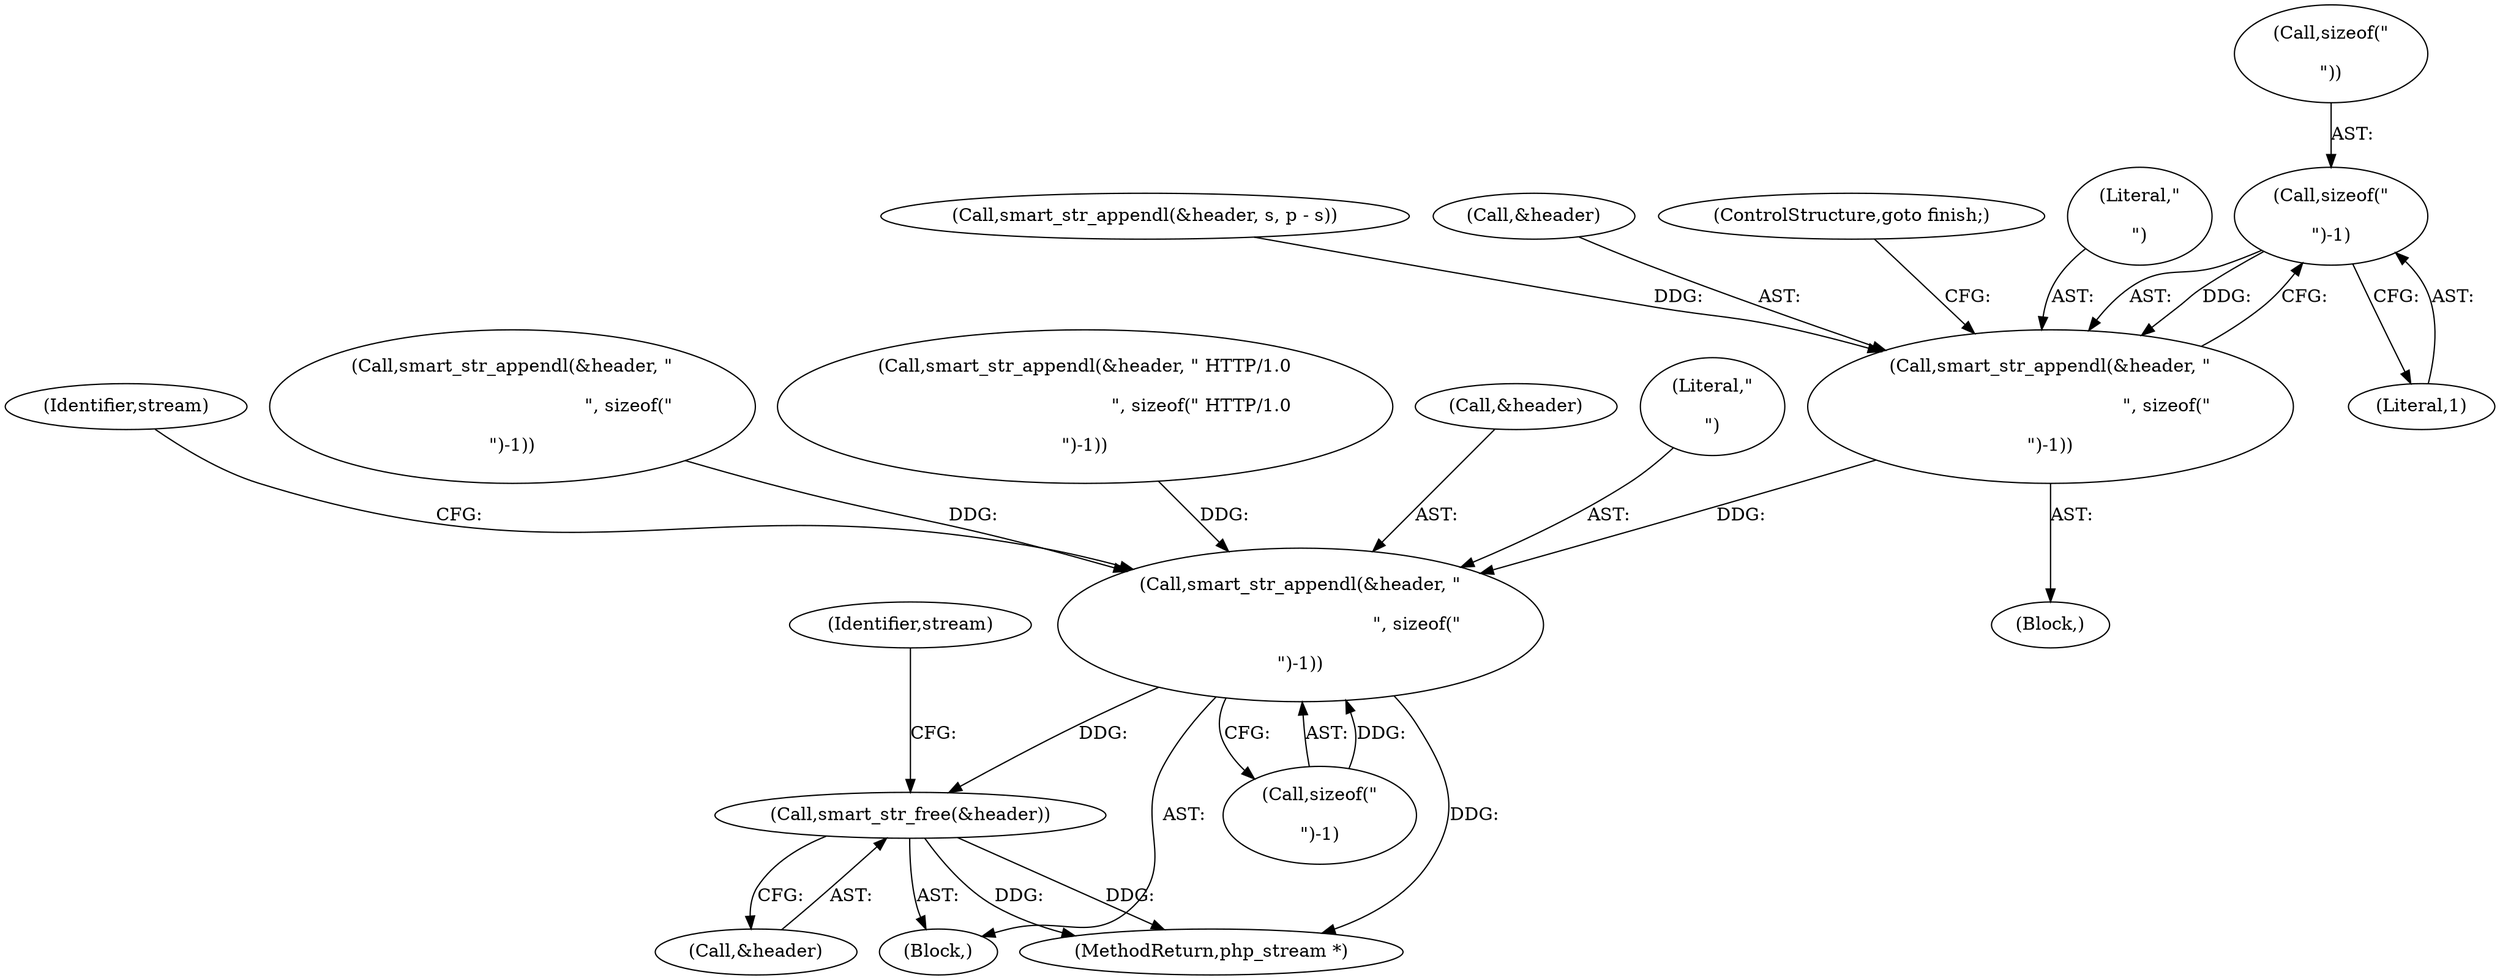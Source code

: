 digraph "0_php-src_523f230c831d7b33353203fa34aee4e92ac12bba@API" {
"1000817" [label="(Call,sizeof(\"\r\n\")-1)"];
"1000813" [label="(Call,smart_str_appendl(&header, \"\r\n\", sizeof(\"\r\n\")-1))"];
"1001017" [label="(Call,smart_str_appendl(&header, \"\r\n\", sizeof(\"\r\n\")-1))"];
"1001044" [label="(Call,smart_str_free(&header))"];
"1001045" [label="(Call,&header)"];
"1001044" [label="(Call,smart_str_free(&header))"];
"1001028" [label="(Identifier,stream)"];
"1001048" [label="(Identifier,stream)"];
"1000820" [label="(Literal,1)"];
"1000818" [label="(Call,sizeof(\"\r\n\"))"];
"1000817" [label="(Call,sizeof(\"\r\n\")-1)"];
"1000813" [label="(Call,smart_str_appendl(&header, \"\r\n\", sizeof(\"\r\n\")-1))"];
"1000969" [label="(Call,smart_str_appendl(&header, \"\r\n\", sizeof(\"\r\n\")-1))"];
"1000596" [label="(Block,)"];
"1001017" [label="(Call,smart_str_appendl(&header, \"\r\n\", sizeof(\"\r\n\")-1))"];
"1000652" [label="(Call,smart_str_appendl(&header, \" HTTP/1.0\r\n\", sizeof(\" HTTP/1.0\r\n\")-1))"];
"1001021" [label="(Call,sizeof(\"\r\n\")-1)"];
"1000806" [label="(Call,smart_str_appendl(&header, s, p - s))"];
"1000788" [label="(Block,)"];
"1000814" [label="(Call,&header)"];
"1001018" [label="(Call,&header)"];
"1001020" [label="(Literal,\"\r\n\")"];
"1000821" [label="(ControlStructure,goto finish;)"];
"1003241" [label="(MethodReturn,php_stream *)"];
"1000816" [label="(Literal,\"\r\n\")"];
"1000817" -> "1000813"  [label="AST: "];
"1000817" -> "1000820"  [label="CFG: "];
"1000818" -> "1000817"  [label="AST: "];
"1000820" -> "1000817"  [label="AST: "];
"1000813" -> "1000817"  [label="CFG: "];
"1000817" -> "1000813"  [label="DDG: "];
"1000813" -> "1000788"  [label="AST: "];
"1000814" -> "1000813"  [label="AST: "];
"1000816" -> "1000813"  [label="AST: "];
"1000821" -> "1000813"  [label="CFG: "];
"1000806" -> "1000813"  [label="DDG: "];
"1000813" -> "1001017"  [label="DDG: "];
"1001017" -> "1000596"  [label="AST: "];
"1001017" -> "1001021"  [label="CFG: "];
"1001018" -> "1001017"  [label="AST: "];
"1001020" -> "1001017"  [label="AST: "];
"1001021" -> "1001017"  [label="AST: "];
"1001028" -> "1001017"  [label="CFG: "];
"1001017" -> "1003241"  [label="DDG: "];
"1000652" -> "1001017"  [label="DDG: "];
"1000969" -> "1001017"  [label="DDG: "];
"1001021" -> "1001017"  [label="DDG: "];
"1001017" -> "1001044"  [label="DDG: "];
"1001044" -> "1000596"  [label="AST: "];
"1001044" -> "1001045"  [label="CFG: "];
"1001045" -> "1001044"  [label="AST: "];
"1001048" -> "1001044"  [label="CFG: "];
"1001044" -> "1003241"  [label="DDG: "];
"1001044" -> "1003241"  [label="DDG: "];
}
